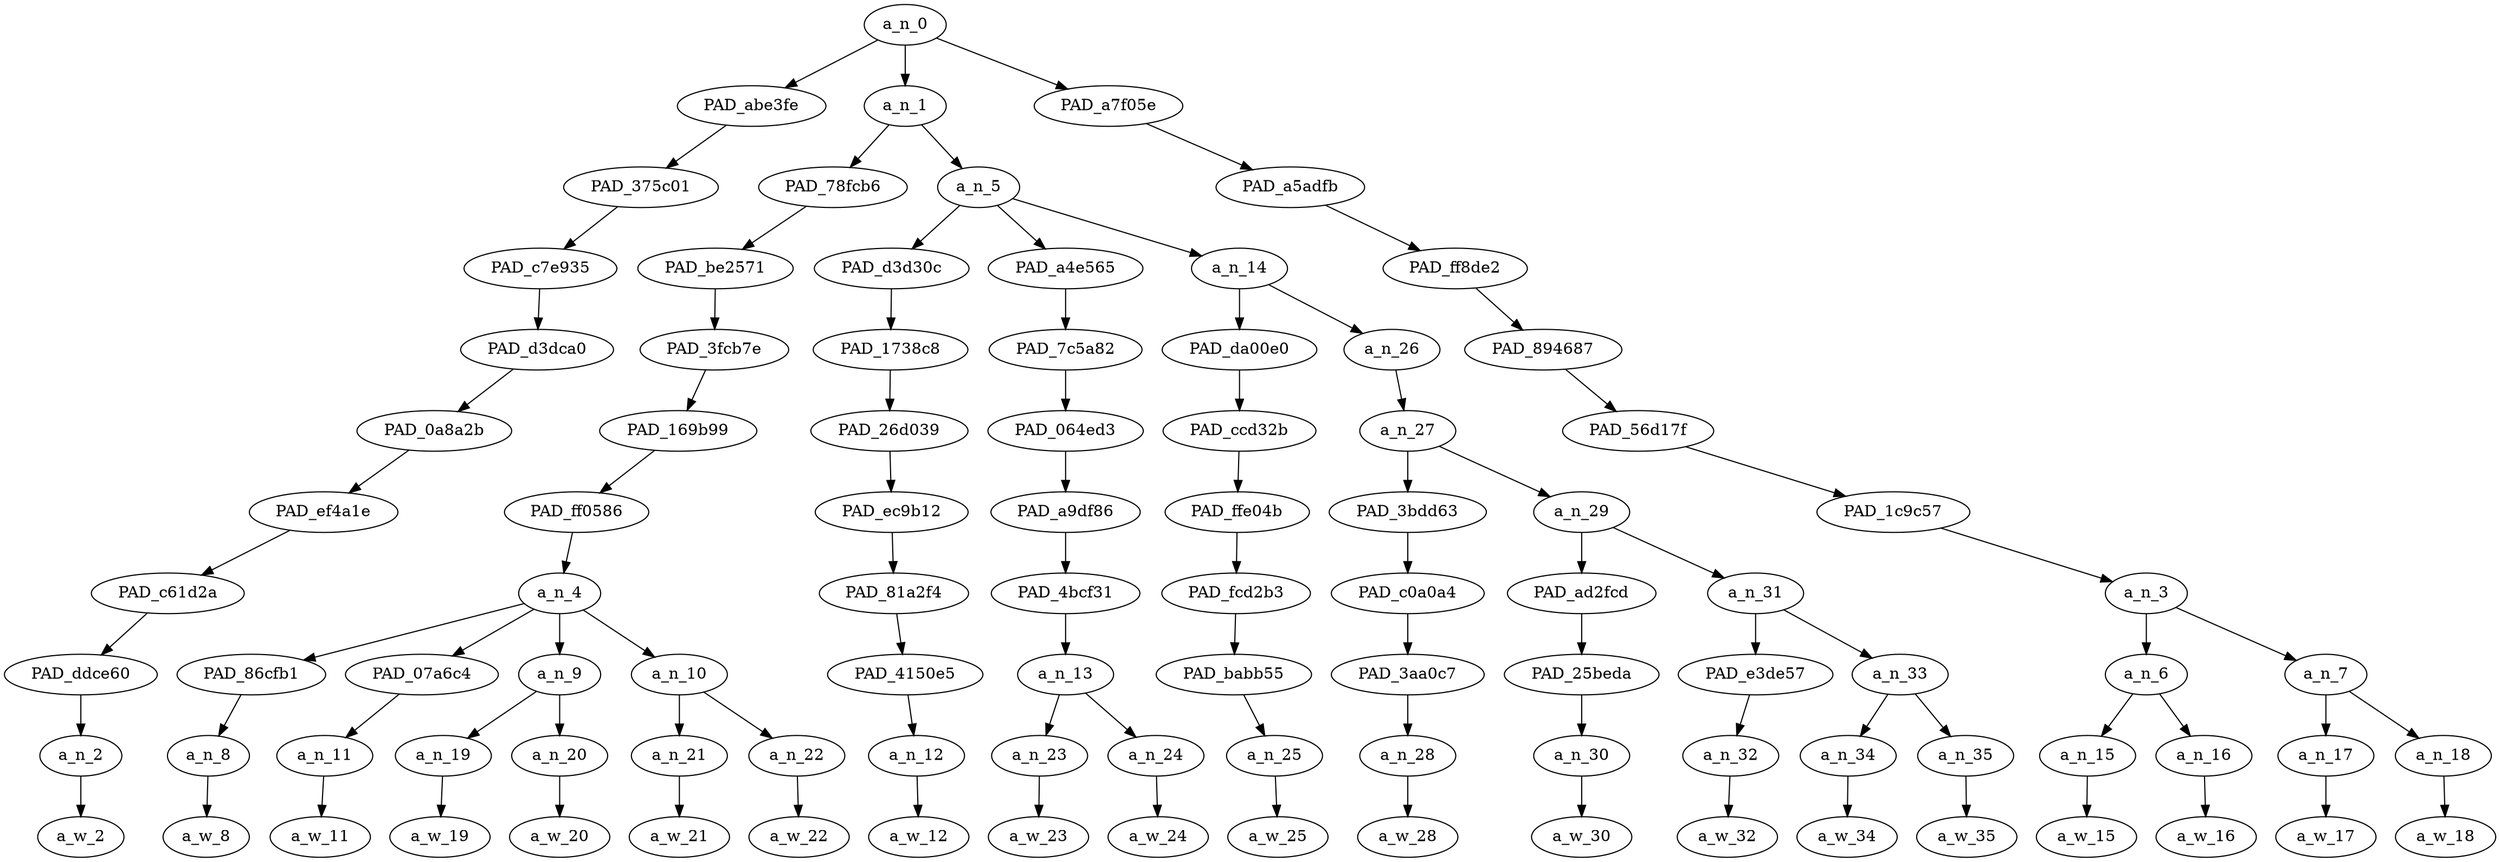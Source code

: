 strict digraph "" {
	a_n_0	[div_dir=1,
		index=0,
		level=10,
		pos="12.553819444444445,10!",
		text_span="[0, 1, 2, 3, 4, 5, 6, 7, 8, 9, 10, 11, 12, 13, 14, 15, 16, 17, 18, 19]",
		value=1.00000000];
	PAD_abe3fe	[div_dir=1,
		index=1,
		level=9,
		pos="15.0,9!",
		text_span="[15]",
		value=0.02936912];
	a_n_0 -> PAD_abe3fe;
	a_n_1	[div_dir=1,
		index=0,
		level=9,
		pos="5.161458333333334,9!",
		text_span="[0, 1, 2, 3, 4, 5, 6, 7, 8, 9, 10, 11, 12, 13, 14]",
		value=0.84061711];
	a_n_0 -> a_n_1;
	PAD_a7f05e	[div_dir=-1,
		index=2,
		level=9,
		pos="17.5,9!",
		text_span="[16, 17, 18, 19]",
		value=0.12901593];
	a_n_0 -> PAD_a7f05e;
	PAD_375c01	[div_dir=1,
		index=2,
		level=8,
		pos="15.0,8!",
		text_span="[15]",
		value=0.02936912];
	PAD_abe3fe -> PAD_375c01;
	PAD_c7e935	[div_dir=1,
		index=4,
		level=7,
		pos="15.0,7!",
		text_span="[15]",
		value=0.02936912];
	PAD_375c01 -> PAD_c7e935;
	PAD_d3dca0	[div_dir=1,
		index=5,
		level=6,
		pos="15.0,6!",
		text_span="[15]",
		value=0.02936912];
	PAD_c7e935 -> PAD_d3dca0;
	PAD_0a8a2b	[div_dir=1,
		index=5,
		level=5,
		pos="15.0,5!",
		text_span="[15]",
		value=0.02936912];
	PAD_d3dca0 -> PAD_0a8a2b;
	PAD_ef4a1e	[div_dir=1,
		index=6,
		level=4,
		pos="15.0,4!",
		text_span="[15]",
		value=0.02936912];
	PAD_0a8a2b -> PAD_ef4a1e;
	PAD_c61d2a	[div_dir=1,
		index=7,
		level=3,
		pos="15.0,3!",
		text_span="[15]",
		value=0.02936912];
	PAD_ef4a1e -> PAD_c61d2a;
	PAD_ddce60	[div_dir=1,
		index=11,
		level=2,
		pos="15.0,2!",
		text_span="[15]",
		value=0.02936912];
	PAD_c61d2a -> PAD_ddce60;
	a_n_2	[div_dir=1,
		index=15,
		level=1,
		pos="15.0,1!",
		text_span="[15]",
		value=0.02936912];
	PAD_ddce60 -> a_n_2;
	a_w_2	[div_dir=0,
		index=15,
		level=0,
		pos="15,0!",
		text_span="[15]",
		value=and];
	a_n_2 -> a_w_2;
	PAD_78fcb6	[div_dir=1,
		index=0,
		level=8,
		pos="2.5,8!",
		text_span="[0, 1, 2, 3, 4, 5]",
		value=0.47947733];
	a_n_1 -> PAD_78fcb6;
	a_n_5	[div_dir=1,
		index=1,
		level=8,
		pos="7.822916666666667,8!",
		text_span="[6, 7, 8, 9, 10, 11, 12, 13, 14]",
		value=0.35999321];
	a_n_1 -> a_n_5;
	PAD_be2571	[div_dir=1,
		index=0,
		level=7,
		pos="2.5,7!",
		text_span="[0, 1, 2, 3, 4, 5]",
		value=0.47947733];
	PAD_78fcb6 -> PAD_be2571;
	PAD_3fcb7e	[div_dir=1,
		index=0,
		level=6,
		pos="2.5,6!",
		text_span="[0, 1, 2, 3, 4, 5]",
		value=0.47947733];
	PAD_be2571 -> PAD_3fcb7e;
	PAD_169b99	[div_dir=1,
		index=0,
		level=5,
		pos="2.5,5!",
		text_span="[0, 1, 2, 3, 4, 5]",
		value=0.47947733];
	PAD_3fcb7e -> PAD_169b99;
	PAD_ff0586	[div_dir=1,
		index=0,
		level=4,
		pos="2.5,4!",
		text_span="[0, 1, 2, 3, 4, 5]",
		value=0.47947733];
	PAD_169b99 -> PAD_ff0586;
	a_n_4	[div_dir=1,
		index=0,
		level=3,
		pos="2.5,3!",
		text_span="[0, 1, 2, 3, 4, 5]",
		value=0.47947733];
	PAD_ff0586 -> a_n_4;
	PAD_86cfb1	[div_dir=1,
		index=0,
		level=2,
		pos="0.0,2!",
		text_span="[0]",
		value=0.03623512];
	a_n_4 -> PAD_86cfb1;
	PAD_07a6c4	[div_dir=1,
		index=3,
		level=2,
		pos="5.0,2!",
		text_span="[5]",
		value=0.22407444];
	a_n_4 -> PAD_07a6c4;
	a_n_9	[div_dir=1,
		index=1,
		level=2,
		pos="1.5,2!",
		text_span="[1, 2]",
		value=0.09455115];
	a_n_4 -> a_n_9;
	a_n_10	[div_dir=1,
		index=2,
		level=2,
		pos="3.5,2!",
		text_span="[3, 4]",
		value=0.12323452];
	a_n_4 -> a_n_10;
	a_n_8	[div_dir=1,
		index=0,
		level=1,
		pos="0.0,1!",
		text_span="[0]",
		value=0.03623512];
	PAD_86cfb1 -> a_n_8;
	a_w_8	[div_dir=0,
		index=0,
		level=0,
		pos="0,0!",
		text_span="[0]",
		value=a];
	a_n_8 -> a_w_8;
	a_n_11	[div_dir=1,
		index=5,
		level=1,
		pos="5.0,1!",
		text_span="[5]",
		value=0.22407444];
	PAD_07a6c4 -> a_n_11;
	a_w_11	[div_dir=0,
		index=5,
		level=0,
		pos="5,0!",
		text_span="[5]",
		value=nigger];
	a_n_11 -> a_w_11;
	a_n_19	[div_dir=1,
		index=1,
		level=1,
		pos="1.0,1!",
		text_span="[1]",
		value=0.04591951];
	a_n_9 -> a_n_19;
	a_n_20	[div_dir=1,
		index=2,
		level=1,
		pos="2.0,1!",
		text_span="[2]",
		value=0.04824520];
	a_n_9 -> a_n_20;
	a_w_19	[div_dir=0,
		index=1,
		level=0,
		pos="1,0!",
		text_span="[1]",
		value=mentally];
	a_n_19 -> a_w_19;
	a_w_20	[div_dir=0,
		index=2,
		level=0,
		pos="2,0!",
		text_span="[2]",
		value=ill];
	a_n_20 -> a_w_20;
	a_n_21	[div_dir=1,
		index=3,
		level=1,
		pos="3.0,1!",
		text_span="[3]",
		value=0.04986668];
	a_n_10 -> a_n_21;
	a_n_22	[div_dir=-1,
		index=4,
		level=1,
		pos="4.0,1!",
		text_span="[4]",
		value=0.07315080];
	a_n_10 -> a_n_22;
	a_w_21	[div_dir=0,
		index=3,
		level=0,
		pos="3,0!",
		text_span="[3]",
		value=low];
	a_n_21 -> a_w_21;
	a_w_22	[div_dir=0,
		index=4,
		level=0,
		pos="4,0!",
		text_span="[4]",
		value=iq];
	a_n_22 -> a_w_22;
	PAD_d3d30c	[div_dir=1,
		index=1,
		level=7,
		pos="6.0,7!",
		text_span="[6]",
		value=0.05514029];
	a_n_5 -> PAD_d3d30c;
	PAD_a4e565	[div_dir=1,
		index=2,
		level=7,
		pos="7.5,7!",
		text_span="[7, 8]",
		value=0.13303380];
	a_n_5 -> PAD_a4e565;
	a_n_14	[div_dir=1,
		index=3,
		level=7,
		pos="9.96875,7!",
		text_span="[9, 10, 11, 12, 13, 14]",
		value=0.17146314];
	a_n_5 -> a_n_14;
	PAD_1738c8	[div_dir=1,
		index=1,
		level=6,
		pos="6.0,6!",
		text_span="[6]",
		value=0.05514029];
	PAD_d3d30c -> PAD_1738c8;
	PAD_26d039	[div_dir=1,
		index=1,
		level=5,
		pos="6.0,5!",
		text_span="[6]",
		value=0.05514029];
	PAD_1738c8 -> PAD_26d039;
	PAD_ec9b12	[div_dir=1,
		index=1,
		level=4,
		pos="6.0,4!",
		text_span="[6]",
		value=0.05514029];
	PAD_26d039 -> PAD_ec9b12;
	PAD_81a2f4	[div_dir=1,
		index=1,
		level=3,
		pos="6.0,3!",
		text_span="[6]",
		value=0.05514029];
	PAD_ec9b12 -> PAD_81a2f4;
	PAD_4150e5	[div_dir=1,
		index=4,
		level=2,
		pos="6.0,2!",
		text_span="[6]",
		value=0.05514029];
	PAD_81a2f4 -> PAD_4150e5;
	a_n_12	[div_dir=1,
		index=6,
		level=1,
		pos="6.0,1!",
		text_span="[6]",
		value=0.05514029];
	PAD_4150e5 -> a_n_12;
	a_w_12	[div_dir=0,
		index=6,
		level=0,
		pos="6,0!",
		text_span="[6]",
		value=goes];
	a_n_12 -> a_w_12;
	PAD_7c5a82	[div_dir=1,
		index=2,
		level=6,
		pos="7.5,6!",
		text_span="[7, 8]",
		value=0.13303380];
	PAD_a4e565 -> PAD_7c5a82;
	PAD_064ed3	[div_dir=1,
		index=2,
		level=5,
		pos="7.5,5!",
		text_span="[7, 8]",
		value=0.13303380];
	PAD_7c5a82 -> PAD_064ed3;
	PAD_a9df86	[div_dir=1,
		index=2,
		level=4,
		pos="7.5,4!",
		text_span="[7, 8]",
		value=0.13303380];
	PAD_064ed3 -> PAD_a9df86;
	PAD_4bcf31	[div_dir=1,
		index=2,
		level=3,
		pos="7.5,3!",
		text_span="[7, 8]",
		value=0.13303380];
	PAD_a9df86 -> PAD_4bcf31;
	a_n_13	[div_dir=1,
		index=5,
		level=2,
		pos="7.5,2!",
		text_span="[7, 8]",
		value=0.13303380];
	PAD_4bcf31 -> a_n_13;
	a_n_23	[div_dir=1,
		index=7,
		level=1,
		pos="7.0,1!",
		text_span="[7]",
		value=0.03302707];
	a_n_13 -> a_n_23;
	a_n_24	[div_dir=1,
		index=8,
		level=1,
		pos="8.0,1!",
		text_span="[8]",
		value=0.09965126];
	a_n_13 -> a_n_24;
	a_w_23	[div_dir=0,
		index=7,
		level=0,
		pos="7,0!",
		text_span="[7]",
		value=full];
	a_n_23 -> a_w_23;
	a_w_24	[div_dir=0,
		index=8,
		level=0,
		pos="8,0!",
		text_span="[8]",
		value=retard];
	a_n_24 -> a_w_24;
	PAD_da00e0	[div_dir=1,
		index=3,
		level=6,
		pos="9.0,6!",
		text_span="[9]",
		value=0.02526999];
	a_n_14 -> PAD_da00e0;
	a_n_26	[div_dir=1,
		index=4,
		level=6,
		pos="10.9375,6!",
		text_span="[10, 11, 12, 13, 14]",
		value=0.14610433];
	a_n_14 -> a_n_26;
	PAD_ccd32b	[div_dir=1,
		index=3,
		level=5,
		pos="9.0,5!",
		text_span="[9]",
		value=0.02526999];
	PAD_da00e0 -> PAD_ccd32b;
	PAD_ffe04b	[div_dir=1,
		index=3,
		level=4,
		pos="9.0,4!",
		text_span="[9]",
		value=0.02526999];
	PAD_ccd32b -> PAD_ffe04b;
	PAD_fcd2b3	[div_dir=1,
		index=3,
		level=3,
		pos="9.0,3!",
		text_span="[9]",
		value=0.02526999];
	PAD_ffe04b -> PAD_fcd2b3;
	PAD_babb55	[div_dir=1,
		index=6,
		level=2,
		pos="9.0,2!",
		text_span="[9]",
		value=0.02526999];
	PAD_fcd2b3 -> PAD_babb55;
	a_n_25	[div_dir=1,
		index=9,
		level=1,
		pos="9.0,1!",
		text_span="[9]",
		value=0.02526999];
	PAD_babb55 -> a_n_25;
	a_w_25	[div_dir=0,
		index=9,
		level=0,
		pos="9,0!",
		text_span="[9]",
		value=after];
	a_n_25 -> a_w_25;
	a_n_27	[div_dir=1,
		index=4,
		level=5,
		pos="10.9375,5!",
		text_span="[10, 11, 12, 13, 14]",
		value=0.14605251];
	a_n_26 -> a_n_27;
	PAD_3bdd63	[div_dir=-1,
		index=4,
		level=4,
		pos="10.0,4!",
		text_span="[10]",
		value=0.02488698];
	a_n_27 -> PAD_3bdd63;
	a_n_29	[div_dir=1,
		index=5,
		level=4,
		pos="11.875,4!",
		text_span="[11, 12, 13, 14]",
		value=0.12111371];
	a_n_27 -> a_n_29;
	PAD_c0a0a4	[div_dir=-1,
		index=4,
		level=3,
		pos="10.0,3!",
		text_span="[10]",
		value=0.02488698];
	PAD_3bdd63 -> PAD_c0a0a4;
	PAD_3aa0c7	[div_dir=-1,
		index=7,
		level=2,
		pos="10.0,2!",
		text_span="[10]",
		value=0.02488698];
	PAD_c0a0a4 -> PAD_3aa0c7;
	a_n_28	[div_dir=-1,
		index=10,
		level=1,
		pos="10.0,1!",
		text_span="[10]",
		value=0.02488698];
	PAD_3aa0c7 -> a_n_28;
	a_w_28	[div_dir=0,
		index=10,
		level=0,
		pos="10,0!",
		text_span="[10]",
		value=being];
	a_n_28 -> a_w_28;
	PAD_ad2fcd	[div_dir=1,
		index=5,
		level=3,
		pos="11.0,3!",
		text_span="[11]",
		value=0.02827040];
	a_n_29 -> PAD_ad2fcd;
	a_n_31	[div_dir=1,
		index=6,
		level=3,
		pos="12.75,3!",
		text_span="[12, 13, 14]",
		value=0.09278234];
	a_n_29 -> a_n_31;
	PAD_25beda	[div_dir=1,
		index=8,
		level=2,
		pos="11.0,2!",
		text_span="[11]",
		value=0.02827040];
	PAD_ad2fcd -> PAD_25beda;
	a_n_30	[div_dir=1,
		index=11,
		level=1,
		pos="11.0,1!",
		text_span="[11]",
		value=0.02827040];
	PAD_25beda -> a_n_30;
	a_w_30	[div_dir=0,
		index=11,
		level=0,
		pos="11,0!",
		text_span="[11]",
		value=out];
	a_n_30 -> a_w_30;
	PAD_e3de57	[div_dir=1,
		index=9,
		level=2,
		pos="12.0,2!",
		text_span="[12]",
		value=0.02555891];
	a_n_31 -> PAD_e3de57;
	a_n_33	[div_dir=1,
		index=10,
		level=2,
		pos="13.5,2!",
		text_span="[13, 14]",
		value=0.06718537];
	a_n_31 -> a_n_33;
	a_n_32	[div_dir=1,
		index=12,
		level=1,
		pos="12.0,1!",
		text_span="[12]",
		value=0.02555891];
	PAD_e3de57 -> a_n_32;
	a_w_32	[div_dir=0,
		index=12,
		level=0,
		pos="12,0!",
		text_span="[12]",
		value=on];
	a_n_32 -> a_w_32;
	a_n_34	[div_dir=1,
		index=13,
		level=1,
		pos="13.0,1!",
		text_span="[13]",
		value=0.02691164];
	a_n_33 -> a_n_34;
	a_n_35	[div_dir=-1,
		index=14,
		level=1,
		pos="14.0,1!",
		text_span="[14]",
		value=0.04025491];
	a_n_33 -> a_n_35;
	a_w_34	[div_dir=0,
		index=13,
		level=0,
		pos="13,0!",
		text_span="[13]",
		value=a1];
	a_n_34 -> a_w_34;
	a_w_35	[div_dir=0,
		index=14,
		level=0,
		pos="14,0!",
		text_span="[14]",
		value=pedestal];
	a_n_35 -> a_w_35;
	PAD_a5adfb	[div_dir=-1,
		index=3,
		level=8,
		pos="17.5,8!",
		text_span="[16, 17, 18, 19]",
		value=0.12901593];
	PAD_a7f05e -> PAD_a5adfb;
	PAD_ff8de2	[div_dir=-1,
		index=5,
		level=7,
		pos="17.5,7!",
		text_span="[16, 17, 18, 19]",
		value=0.12901593];
	PAD_a5adfb -> PAD_ff8de2;
	PAD_894687	[div_dir=-1,
		index=6,
		level=6,
		pos="17.5,6!",
		text_span="[16, 17, 18, 19]",
		value=0.12901593];
	PAD_ff8de2 -> PAD_894687;
	PAD_56d17f	[div_dir=-1,
		index=6,
		level=5,
		pos="17.5,5!",
		text_span="[16, 17, 18, 19]",
		value=0.12901593];
	PAD_894687 -> PAD_56d17f;
	PAD_1c9c57	[div_dir=-1,
		index=7,
		level=4,
		pos="17.5,4!",
		text_span="[16, 17, 18, 19]",
		value=0.12901593];
	PAD_56d17f -> PAD_1c9c57;
	a_n_3	[div_dir=-1,
		index=8,
		level=3,
		pos="17.5,3!",
		text_span="[16, 17, 18, 19]",
		value=0.12901593];
	PAD_1c9c57 -> a_n_3;
	a_n_6	[div_dir=1,
		index=12,
		level=2,
		pos="16.5,2!",
		text_span="[16, 17]",
		value=0.05998172];
	a_n_3 -> a_n_6;
	a_n_7	[div_dir=-1,
		index=13,
		level=2,
		pos="18.5,2!",
		text_span="[18, 19]",
		value=0.06896320];
	a_n_3 -> a_n_7;
	a_n_15	[div_dir=-1,
		index=16,
		level=1,
		pos="16.0,1!",
		text_span="[16]",
		value=0.02734048];
	a_n_6 -> a_n_15;
	a_n_16	[div_dir=1,
		index=17,
		level=1,
		pos="17.0,1!",
		text_span="[17]",
		value=0.03258990];
	a_n_6 -> a_n_16;
	a_w_15	[div_dir=0,
		index=16,
		level=0,
		pos="16,0!",
		text_span="[16]",
		value=the];
	a_n_15 -> a_w_15;
	a_w_16	[div_dir=0,
		index=17,
		level=0,
		pos="17,0!",
		text_span="[17]",
		value=world];
	a_n_16 -> a_w_16;
	a_n_17	[div_dir=-1,
		index=18,
		level=1,
		pos="18.0,1!",
		text_span="[18]",
		value=0.03155046];
	a_n_7 -> a_n_17;
	a_n_18	[div_dir=-1,
		index=19,
		level=1,
		pos="19.0,1!",
		text_span="[19]",
		value=0.03725312];
	a_n_7 -> a_n_18;
	a_w_17	[div_dir=0,
		index=18,
		level=0,
		pos="18,0!",
		text_span="[18]",
		value=is];
	a_n_17 -> a_w_17;
	a_w_18	[div_dir=0,
		index=19,
		level=0,
		pos="19,0!",
		text_span="[19]",
		value=shocked];
	a_n_18 -> a_w_18;
}
